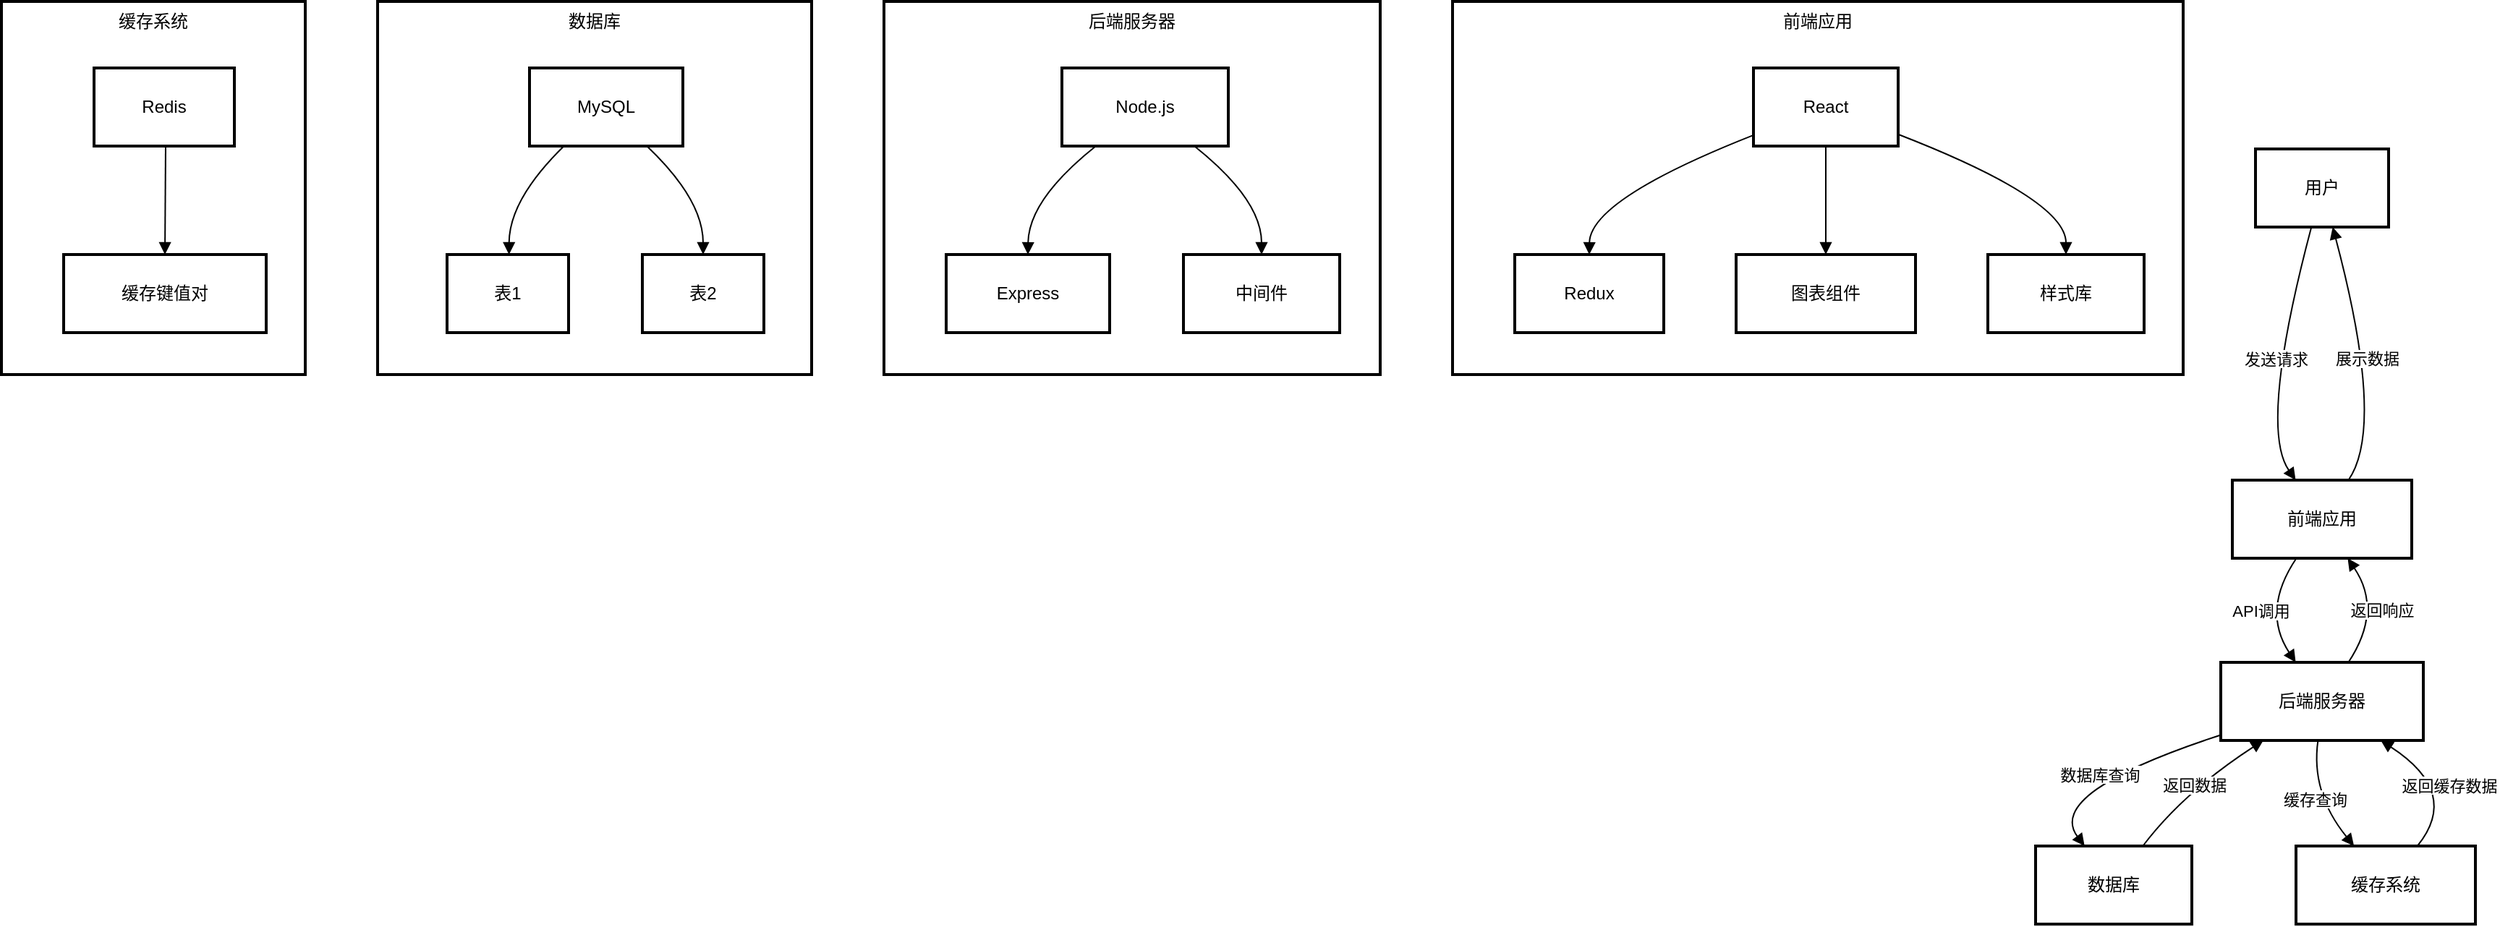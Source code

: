 <mxfile version="26.2.13">
  <diagram name="第 1 页" id="aTLJK9wpf1UJ92ZQJV74">
    <mxGraphModel>
      <root>
        <mxCell id="0" />
        <mxCell id="1" parent="0" />
        <mxCell id="2" value="缓存系统" style="whiteSpace=wrap;strokeWidth=2;verticalAlign=top;" vertex="1" parent="1">
          <mxGeometry x="8" y="8" width="210" height="258" as="geometry" />
        </mxCell>
        <mxCell id="3" value="Redis" style="whiteSpace=wrap;strokeWidth=2;" vertex="1" parent="2">
          <mxGeometry x="64" y="46" width="97" height="54" as="geometry" />
        </mxCell>
        <mxCell id="4" value="缓存键值对" style="whiteSpace=wrap;strokeWidth=2;" vertex="1" parent="2">
          <mxGeometry x="43" y="175" width="140" height="54" as="geometry" />
        </mxCell>
        <mxCell id="5" value="" style="curved=1;startArrow=none;endArrow=block;exitX=0.51;exitY=0.99;entryX=0.5;entryY=-0.01;" edge="1" parent="2" source="3" target="4">
          <mxGeometry relative="1" as="geometry">
            <Array as="points" />
          </mxGeometry>
        </mxCell>
        <mxCell id="6" value="数据库" style="whiteSpace=wrap;strokeWidth=2;verticalAlign=top;" vertex="1" parent="1">
          <mxGeometry x="268" y="8" width="300" height="258" as="geometry" />
        </mxCell>
        <mxCell id="7" value="MySQL" style="whiteSpace=wrap;strokeWidth=2;" vertex="1" parent="6">
          <mxGeometry x="105" y="46" width="106" height="54" as="geometry" />
        </mxCell>
        <mxCell id="8" value="表1" style="whiteSpace=wrap;strokeWidth=2;" vertex="1" parent="6">
          <mxGeometry x="48" y="175" width="84" height="54" as="geometry" />
        </mxCell>
        <mxCell id="9" value="表2" style="whiteSpace=wrap;strokeWidth=2;" vertex="1" parent="6">
          <mxGeometry x="183" y="175" width="84" height="54" as="geometry" />
        </mxCell>
        <mxCell id="10" value="" style="curved=1;startArrow=none;endArrow=block;exitX=0.23;exitY=0.99;entryX=0.51;entryY=-0.01;" edge="1" parent="6" source="7" target="8">
          <mxGeometry relative="1" as="geometry">
            <Array as="points">
              <mxPoint x="91" y="137" />
            </Array>
          </mxGeometry>
        </mxCell>
        <mxCell id="11" value="" style="curved=1;startArrow=none;endArrow=block;exitX=0.76;exitY=0.99;entryX=0.5;entryY=-0.01;" edge="1" parent="6" source="7" target="9">
          <mxGeometry relative="1" as="geometry">
            <Array as="points">
              <mxPoint x="225" y="137" />
            </Array>
          </mxGeometry>
        </mxCell>
        <mxCell id="12" value="后端服务器" style="whiteSpace=wrap;strokeWidth=2;verticalAlign=top;" vertex="1" parent="1">
          <mxGeometry x="618" y="8" width="343" height="258" as="geometry" />
        </mxCell>
        <mxCell id="13" value="Node.js" style="whiteSpace=wrap;strokeWidth=2;" vertex="1" parent="12">
          <mxGeometry x="123" y="46" width="115" height="54" as="geometry" />
        </mxCell>
        <mxCell id="14" value="Express" style="whiteSpace=wrap;strokeWidth=2;" vertex="1" parent="12">
          <mxGeometry x="43" y="175" width="113" height="54" as="geometry" />
        </mxCell>
        <mxCell id="15" value="中间件" style="whiteSpace=wrap;strokeWidth=2;" vertex="1" parent="12">
          <mxGeometry x="207" y="175" width="108" height="54" as="geometry" />
        </mxCell>
        <mxCell id="16" value="" style="curved=1;startArrow=none;endArrow=block;exitX=0.21;exitY=0.99;entryX=0.5;entryY=-0.01;" edge="1" parent="12" source="13" target="14">
          <mxGeometry relative="1" as="geometry">
            <Array as="points">
              <mxPoint x="100" y="137" />
            </Array>
          </mxGeometry>
        </mxCell>
        <mxCell id="17" value="" style="curved=1;startArrow=none;endArrow=block;exitX=0.79;exitY=0.99;entryX=0.5;entryY=-0.01;" edge="1" parent="12" source="13" target="15">
          <mxGeometry relative="1" as="geometry">
            <Array as="points">
              <mxPoint x="261" y="137" />
            </Array>
          </mxGeometry>
        </mxCell>
        <mxCell id="18" value="前端应用" style="whiteSpace=wrap;strokeWidth=2;verticalAlign=top;" vertex="1" parent="1">
          <mxGeometry x="1011" y="8" width="505" height="258" as="geometry" />
        </mxCell>
        <mxCell id="19" value="React" style="whiteSpace=wrap;strokeWidth=2;" vertex="1" parent="18">
          <mxGeometry x="208" y="46" width="100" height="54" as="geometry" />
        </mxCell>
        <mxCell id="20" value="Redux" style="whiteSpace=wrap;strokeWidth=2;" vertex="1" parent="18">
          <mxGeometry x="43" y="175" width="103" height="54" as="geometry" />
        </mxCell>
        <mxCell id="21" value="图表组件" style="whiteSpace=wrap;strokeWidth=2;" vertex="1" parent="18">
          <mxGeometry x="196" y="175" width="124" height="54" as="geometry" />
        </mxCell>
        <mxCell id="22" value="样式库" style="whiteSpace=wrap;strokeWidth=2;" vertex="1" parent="18">
          <mxGeometry x="370" y="175" width="108" height="54" as="geometry" />
        </mxCell>
        <mxCell id="23" value="" style="curved=1;startArrow=none;endArrow=block;exitX=0;exitY=0.86;entryX=0.5;entryY=-0.01;" edge="1" parent="18" source="19" target="20">
          <mxGeometry relative="1" as="geometry">
            <Array as="points">
              <mxPoint x="95" y="137" />
            </Array>
          </mxGeometry>
        </mxCell>
        <mxCell id="24" value="" style="curved=1;startArrow=none;endArrow=block;exitX=0.5;exitY=0.99;entryX=0.5;entryY=-0.01;" edge="1" parent="18" source="19" target="21">
          <mxGeometry relative="1" as="geometry">
            <Array as="points" />
          </mxGeometry>
        </mxCell>
        <mxCell id="25" value="" style="curved=1;startArrow=none;endArrow=block;exitX=1;exitY=0.85;entryX=0.5;entryY=-0.01;" edge="1" parent="18" source="19" target="22">
          <mxGeometry relative="1" as="geometry">
            <Array as="points">
              <mxPoint x="424" y="137" />
            </Array>
          </mxGeometry>
        </mxCell>
        <mxCell id="26" value="用户" style="whiteSpace=wrap;strokeWidth=2;" vertex="1" parent="1">
          <mxGeometry x="1566" y="110" width="92" height="54" as="geometry" />
        </mxCell>
        <mxCell id="27" value="前端应用" style="whiteSpace=wrap;strokeWidth=2;" vertex="1" parent="1">
          <mxGeometry x="1550" y="339" width="124" height="54" as="geometry" />
        </mxCell>
        <mxCell id="28" value="后端服务器" style="whiteSpace=wrap;strokeWidth=2;" vertex="1" parent="1">
          <mxGeometry x="1542" y="465" width="140" height="54" as="geometry" />
        </mxCell>
        <mxCell id="29" value="数据库" style="whiteSpace=wrap;strokeWidth=2;" vertex="1" parent="1">
          <mxGeometry x="1414" y="592" width="108" height="54" as="geometry" />
        </mxCell>
        <mxCell id="30" value="缓存系统" style="whiteSpace=wrap;strokeWidth=2;" vertex="1" parent="1">
          <mxGeometry x="1594" y="592" width="124" height="54" as="geometry" />
        </mxCell>
        <mxCell id="31" value="发送请求" style="curved=1;startArrow=none;endArrow=block;exitX=0.42;exitY=1;entryX=0.35;entryY=-0.01;" edge="1" parent="1" source="26" target="27">
          <mxGeometry relative="1" as="geometry">
            <Array as="points">
              <mxPoint x="1568" y="302" />
            </Array>
          </mxGeometry>
        </mxCell>
        <mxCell id="32" value="API调用" style="curved=1;startArrow=none;endArrow=block;exitX=0.36;exitY=0.99;entryX=0.37;entryY=0;" edge="1" parent="1" source="27" target="28">
          <mxGeometry relative="1" as="geometry">
            <Array as="points">
              <mxPoint x="1570" y="429" />
            </Array>
          </mxGeometry>
        </mxCell>
        <mxCell id="33" value="数据库查询" style="curved=1;startArrow=none;endArrow=block;exitX=0;exitY=0.93;entryX=0.31;entryY=-0.01;" edge="1" parent="1" source="28" target="29">
          <mxGeometry relative="1" as="geometry">
            <Array as="points">
              <mxPoint x="1420" y="555" />
            </Array>
          </mxGeometry>
        </mxCell>
        <mxCell id="34" value="缓存查询" style="curved=1;startArrow=none;endArrow=block;exitX=0.48;exitY=1;entryX=0.32;entryY=-0.01;" edge="1" parent="1" source="28" target="30">
          <mxGeometry relative="1" as="geometry">
            <Array as="points">
              <mxPoint x="1604" y="555" />
            </Array>
          </mxGeometry>
        </mxCell>
        <mxCell id="35" value="返回数据" style="curved=1;startArrow=none;endArrow=block;exitX=0.69;exitY=-0.01;entryX=0.21;entryY=1;" edge="1" parent="1" source="29" target="28">
          <mxGeometry relative="1" as="geometry">
            <Array as="points">
              <mxPoint x="1516" y="555" />
            </Array>
          </mxGeometry>
        </mxCell>
        <mxCell id="36" value="返回缓存数据" style="curved=1;startArrow=none;endArrow=block;exitX=0.68;exitY=-0.01;entryX=0.79;entryY=1;" edge="1" parent="1" source="30" target="28">
          <mxGeometry relative="1" as="geometry">
            <Array as="points">
              <mxPoint x="1708" y="555" />
            </Array>
          </mxGeometry>
        </mxCell>
        <mxCell id="37" value="返回响应" style="curved=1;startArrow=none;endArrow=block;exitX=0.63;exitY=0;entryX=0.64;entryY=0.99;" edge="1" parent="1" source="28" target="27">
          <mxGeometry relative="1" as="geometry">
            <Array as="points">
              <mxPoint x="1654" y="429" />
            </Array>
          </mxGeometry>
        </mxCell>
        <mxCell id="38" value="展示数据" style="curved=1;startArrow=none;endArrow=block;exitX=0.65;exitY=-0.01;entryX=0.58;entryY=1;" edge="1" parent="1" source="27" target="26">
          <mxGeometry relative="1" as="geometry">
            <Array as="points">
              <mxPoint x="1656" y="302" />
            </Array>
          </mxGeometry>
        </mxCell>
      </root>
    </mxGraphModel>
  </diagram>
</mxfile>
